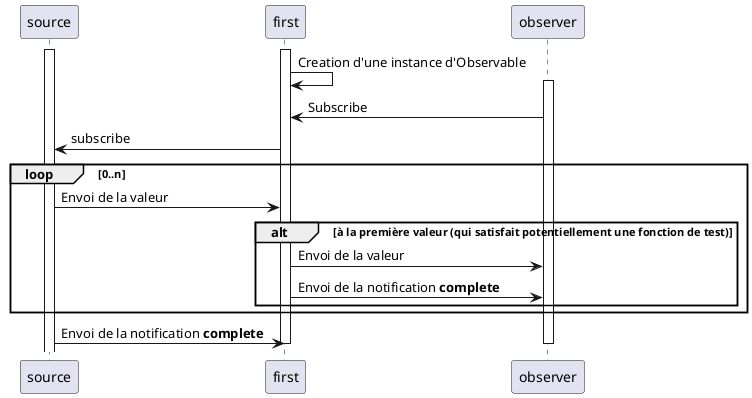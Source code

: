 @startuml
activate source
activate first
first -> first : Creation d'une instance d'Observable
activate observer
observer -> first : Subscribe
first -> source : subscribe
loop 0..n
  source -> first : Envoi de la valeur
  alt à la première valeur (qui satisfait potentiellement une fonction de test)
    first -> observer : Envoi de la valeur
    first -> observer : Envoi de la notification **complete**
  end
end
source -> first : Envoi de la notification **complete**

deactivate first
deactivate observer
@enduml
